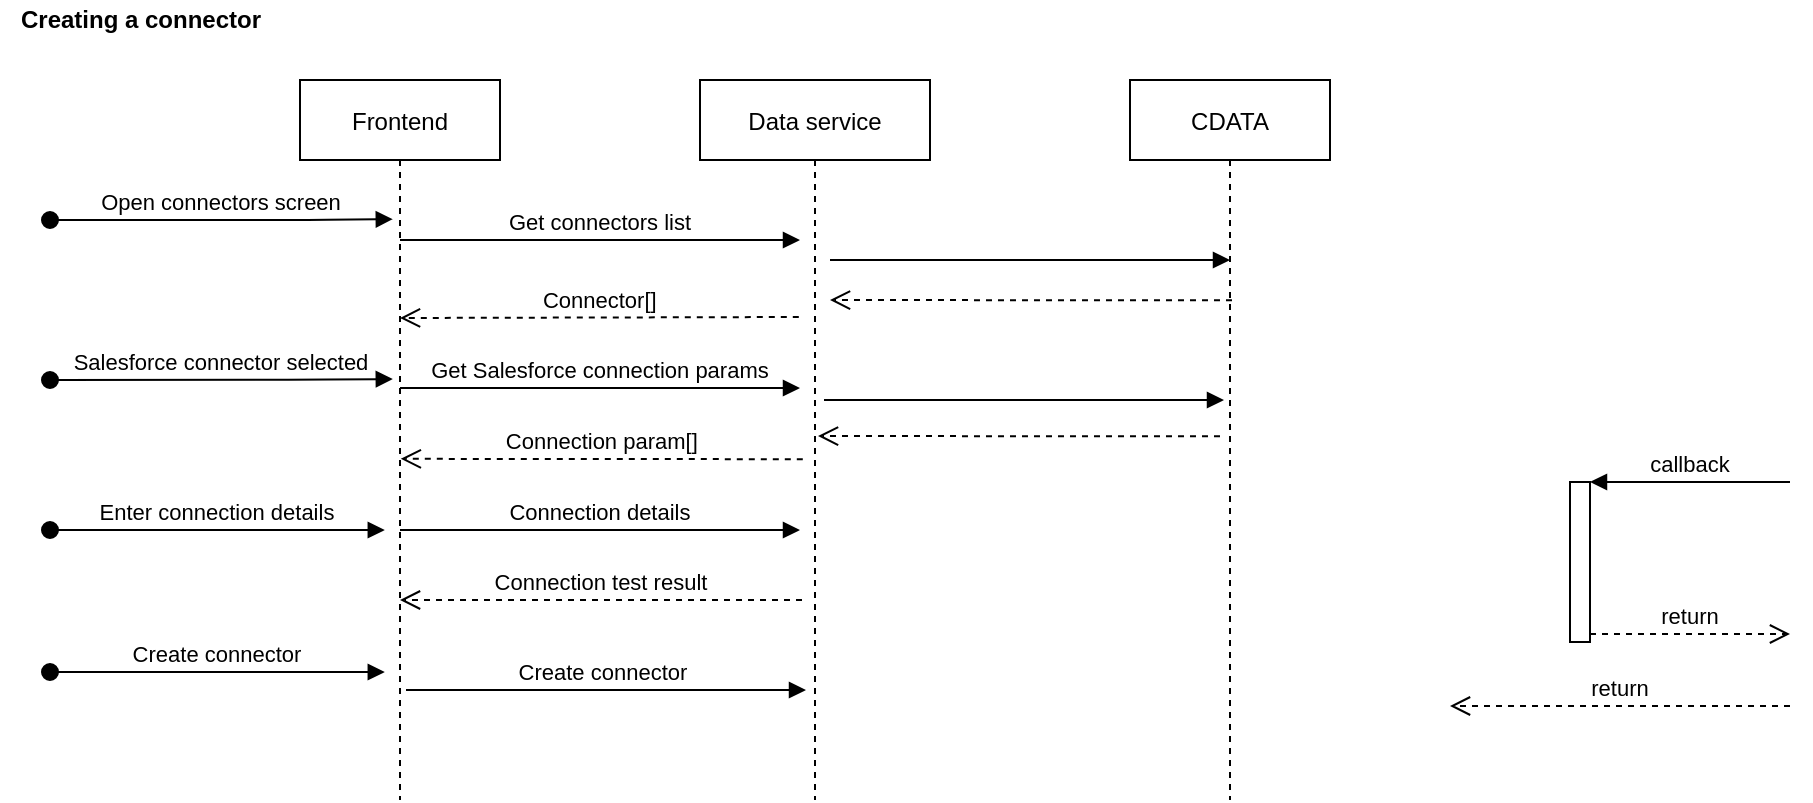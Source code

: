 <mxfile version="15.5.6" type="github">
  <diagram id="kgpKYQtTHZ0yAKxKKP6v" name="Page-1">
    <mxGraphModel dx="1638" dy="803" grid="1" gridSize="10" guides="1" tooltips="1" connect="1" arrows="1" fold="1" page="1" pageScale="1" pageWidth="850" pageHeight="1100" math="0" shadow="0">
      <root>
        <mxCell id="0" />
        <mxCell id="1" parent="0" />
        <mxCell id="3nuBFxr9cyL0pnOWT2aG-1" value="Frontend" style="shape=umlLifeline;perimeter=lifelinePerimeter;container=1;collapsible=0;recursiveResize=0;rounded=0;shadow=0;strokeWidth=1;" parent="1" vertex="1">
          <mxGeometry x="185" y="80" width="100" height="360" as="geometry" />
        </mxCell>
        <mxCell id="3nuBFxr9cyL0pnOWT2aG-4" value="" style="points=[];perimeter=orthogonalPerimeter;rounded=0;shadow=0;strokeWidth=1;" parent="3nuBFxr9cyL0pnOWT2aG-1" vertex="1">
          <mxGeometry x="635" y="201" width="10" height="80" as="geometry" />
        </mxCell>
        <mxCell id="3nuBFxr9cyL0pnOWT2aG-5" value="Data service" style="shape=umlLifeline;perimeter=lifelinePerimeter;container=1;collapsible=0;recursiveResize=0;rounded=0;shadow=0;strokeWidth=1;" parent="1" vertex="1">
          <mxGeometry x="385" y="80" width="115" height="360" as="geometry" />
        </mxCell>
        <mxCell id="dnAo3SwQJWSGa_DGvsRw-8" value="Connection test result" style="verticalAlign=bottom;endArrow=open;dashed=1;endSize=8;shadow=0;strokeWidth=1;entryX=0.504;entryY=0.632;entryDx=0;entryDy=0;entryPerimeter=0;exitX=0.514;exitY=0.632;exitDx=0;exitDy=0;exitPerimeter=0;" edge="1" parent="3nuBFxr9cyL0pnOWT2aG-5">
          <mxGeometry relative="1" as="geometry">
            <mxPoint x="-150.0" y="260" as="targetPoint" />
            <mxPoint x="51.0" y="260" as="sourcePoint" />
          </mxGeometry>
        </mxCell>
        <mxCell id="3nuBFxr9cyL0pnOWT2aG-7" value="return" style="verticalAlign=bottom;endArrow=open;dashed=1;endSize=8;exitX=0;exitY=0.95;shadow=0;strokeWidth=1;" parent="1" edge="1">
          <mxGeometry relative="1" as="geometry">
            <mxPoint x="760" y="393.0" as="targetPoint" />
            <mxPoint x="930" y="393.0" as="sourcePoint" />
          </mxGeometry>
        </mxCell>
        <mxCell id="3nuBFxr9cyL0pnOWT2aG-8" value="Get connectors list" style="verticalAlign=bottom;endArrow=block;shadow=0;strokeWidth=1;" parent="1" edge="1">
          <mxGeometry relative="1" as="geometry">
            <mxPoint x="235" y="160.0" as="sourcePoint" />
            <mxPoint x="435" y="160" as="targetPoint" />
          </mxGeometry>
        </mxCell>
        <mxCell id="3nuBFxr9cyL0pnOWT2aG-9" value="callback" style="verticalAlign=bottom;endArrow=block;entryX=1;entryY=0;shadow=0;strokeWidth=1;" parent="1" target="3nuBFxr9cyL0pnOWT2aG-4" edge="1">
          <mxGeometry relative="1" as="geometry">
            <mxPoint x="930" y="281" as="sourcePoint" />
          </mxGeometry>
        </mxCell>
        <mxCell id="3nuBFxr9cyL0pnOWT2aG-10" value="return" style="verticalAlign=bottom;endArrow=open;dashed=1;endSize=8;exitX=1;exitY=0.95;shadow=0;strokeWidth=1;" parent="1" source="3nuBFxr9cyL0pnOWT2aG-4" edge="1">
          <mxGeometry relative="1" as="geometry">
            <mxPoint x="930" y="357" as="targetPoint" />
          </mxGeometry>
        </mxCell>
        <mxCell id="dnAo3SwQJWSGa_DGvsRw-1" value="Connector[]" style="verticalAlign=bottom;endArrow=open;dashed=1;endSize=8;exitX=0.494;exitY=0.395;shadow=0;strokeWidth=1;exitDx=0;exitDy=0;exitPerimeter=0;" edge="1" parent="1">
          <mxGeometry relative="1" as="geometry">
            <mxPoint x="235" y="199" as="targetPoint" />
            <mxPoint x="434.4" y="198.5" as="sourcePoint" />
          </mxGeometry>
        </mxCell>
        <mxCell id="3nuBFxr9cyL0pnOWT2aG-3" value="Open connectors screen" style="verticalAlign=bottom;startArrow=oval;endArrow=block;startSize=8;shadow=0;strokeWidth=1;entryX=0.524;entryY=0.232;entryDx=0;entryDy=0;entryPerimeter=0;" parent="1" edge="1">
          <mxGeometry relative="1" as="geometry">
            <mxPoint x="60" y="150" as="sourcePoint" />
            <mxPoint x="231.4" y="149.6" as="targetPoint" />
            <Array as="points">
              <mxPoint x="189" y="150" />
            </Array>
          </mxGeometry>
        </mxCell>
        <mxCell id="dnAo3SwQJWSGa_DGvsRw-3" value="Salesforce connector selected" style="verticalAlign=bottom;startArrow=oval;endArrow=block;startSize=8;shadow=0;strokeWidth=1;entryX=0.524;entryY=0.232;entryDx=0;entryDy=0;entryPerimeter=0;" edge="1" parent="1">
          <mxGeometry relative="1" as="geometry">
            <mxPoint x="60" y="230" as="sourcePoint" />
            <mxPoint x="231.4" y="229.5" as="targetPoint" />
            <Array as="points">
              <mxPoint x="189" y="229.9" />
            </Array>
          </mxGeometry>
        </mxCell>
        <mxCell id="dnAo3SwQJWSGa_DGvsRw-4" value="Get Salesforce connection params" style="verticalAlign=bottom;endArrow=block;shadow=0;strokeWidth=1;" edge="1" parent="1">
          <mxGeometry relative="1" as="geometry">
            <mxPoint x="235" y="234" as="sourcePoint" />
            <mxPoint x="435" y="234" as="targetPoint" />
          </mxGeometry>
        </mxCell>
        <mxCell id="dnAo3SwQJWSGa_DGvsRw-5" value="Connection param[]" style="verticalAlign=bottom;endArrow=open;dashed=1;endSize=8;shadow=0;strokeWidth=1;entryX=0.504;entryY=0.451;entryDx=0;entryDy=0;entryPerimeter=0;exitX=0.514;exitY=0.632;exitDx=0;exitDy=0;exitPerimeter=0;" edge="1" parent="1">
          <mxGeometry relative="1" as="geometry">
            <mxPoint x="235.4" y="269.42" as="targetPoint" />
            <mxPoint x="436.4" y="269.6" as="sourcePoint" />
          </mxGeometry>
        </mxCell>
        <mxCell id="dnAo3SwQJWSGa_DGvsRw-6" value="Enter connection details" style="verticalAlign=bottom;startArrow=oval;endArrow=block;startSize=8;shadow=0;strokeWidth=1;entryX=0.524;entryY=0.232;entryDx=0;entryDy=0;entryPerimeter=0;" edge="1" parent="1">
          <mxGeometry relative="1" as="geometry">
            <mxPoint x="60" y="305" as="sourcePoint" />
            <mxPoint x="227.4" y="305" as="targetPoint" />
            <Array as="points" />
          </mxGeometry>
        </mxCell>
        <mxCell id="dnAo3SwQJWSGa_DGvsRw-7" value="Connection details" style="verticalAlign=bottom;endArrow=block;shadow=0;strokeWidth=1;" edge="1" parent="1">
          <mxGeometry relative="1" as="geometry">
            <mxPoint x="235" y="305" as="sourcePoint" />
            <mxPoint x="435" y="305" as="targetPoint" />
          </mxGeometry>
        </mxCell>
        <mxCell id="dnAo3SwQJWSGa_DGvsRw-9" value="Create connector" style="verticalAlign=bottom;startArrow=oval;endArrow=block;startSize=8;shadow=0;strokeWidth=1;entryX=0.524;entryY=0.232;entryDx=0;entryDy=0;entryPerimeter=0;" edge="1" parent="1">
          <mxGeometry relative="1" as="geometry">
            <mxPoint x="60" y="376" as="sourcePoint" />
            <mxPoint x="227.4" y="376" as="targetPoint" />
            <Array as="points" />
          </mxGeometry>
        </mxCell>
        <mxCell id="dnAo3SwQJWSGa_DGvsRw-10" value="Create connector " style="verticalAlign=bottom;endArrow=block;shadow=0;strokeWidth=1;" edge="1" parent="1">
          <mxGeometry relative="1" as="geometry">
            <mxPoint x="238" y="385" as="sourcePoint" />
            <mxPoint x="438" y="385" as="targetPoint" />
          </mxGeometry>
        </mxCell>
        <mxCell id="dnAo3SwQJWSGa_DGvsRw-11" value="CDATA" style="shape=umlLifeline;perimeter=lifelinePerimeter;container=1;collapsible=0;recursiveResize=0;rounded=0;shadow=0;strokeWidth=1;" vertex="1" parent="1">
          <mxGeometry x="600" y="80" width="100" height="360" as="geometry" />
        </mxCell>
        <mxCell id="dnAo3SwQJWSGa_DGvsRw-13" value=" " style="verticalAlign=bottom;endArrow=block;shadow=0;strokeWidth=1;" edge="1" parent="1">
          <mxGeometry relative="1" as="geometry">
            <mxPoint x="447" y="240" as="sourcePoint" />
            <mxPoint x="647" y="240" as="targetPoint" />
          </mxGeometry>
        </mxCell>
        <mxCell id="dnAo3SwQJWSGa_DGvsRw-19" value=" " style="verticalAlign=bottom;endArrow=open;dashed=1;endSize=8;shadow=0;strokeWidth=1;entryX=0.504;entryY=0.451;entryDx=0;entryDy=0;entryPerimeter=0;exitX=0.514;exitY=0.632;exitDx=0;exitDy=0;exitPerimeter=0;" edge="1" parent="1">
          <mxGeometry relative="1" as="geometry">
            <mxPoint x="444" y="258" as="targetPoint" />
            <mxPoint x="645.0" y="258.18" as="sourcePoint" />
          </mxGeometry>
        </mxCell>
        <mxCell id="dnAo3SwQJWSGa_DGvsRw-20" value=" " style="verticalAlign=bottom;endArrow=block;shadow=0;strokeWidth=1;" edge="1" parent="1">
          <mxGeometry relative="1" as="geometry">
            <mxPoint x="450" y="170" as="sourcePoint" />
            <mxPoint x="650" y="170" as="targetPoint" />
          </mxGeometry>
        </mxCell>
        <mxCell id="dnAo3SwQJWSGa_DGvsRw-21" value=" " style="verticalAlign=bottom;endArrow=open;dashed=1;endSize=8;shadow=0;strokeWidth=1;entryX=0.504;entryY=0.451;entryDx=0;entryDy=0;entryPerimeter=0;exitX=0.514;exitY=0.632;exitDx=0;exitDy=0;exitPerimeter=0;" edge="1" parent="1">
          <mxGeometry relative="1" as="geometry">
            <mxPoint x="450" y="190" as="targetPoint" />
            <mxPoint x="651.0" y="190.18" as="sourcePoint" />
          </mxGeometry>
        </mxCell>
        <mxCell id="dnAo3SwQJWSGa_DGvsRw-22" value="Creating a connector" style="text;html=1;resizable=0;autosize=1;align=center;verticalAlign=middle;points=[];fillColor=none;strokeColor=none;rounded=0;fontStyle=1" vertex="1" parent="1">
          <mxGeometry x="35" y="40" width="140" height="20" as="geometry" />
        </mxCell>
      </root>
    </mxGraphModel>
  </diagram>
</mxfile>
